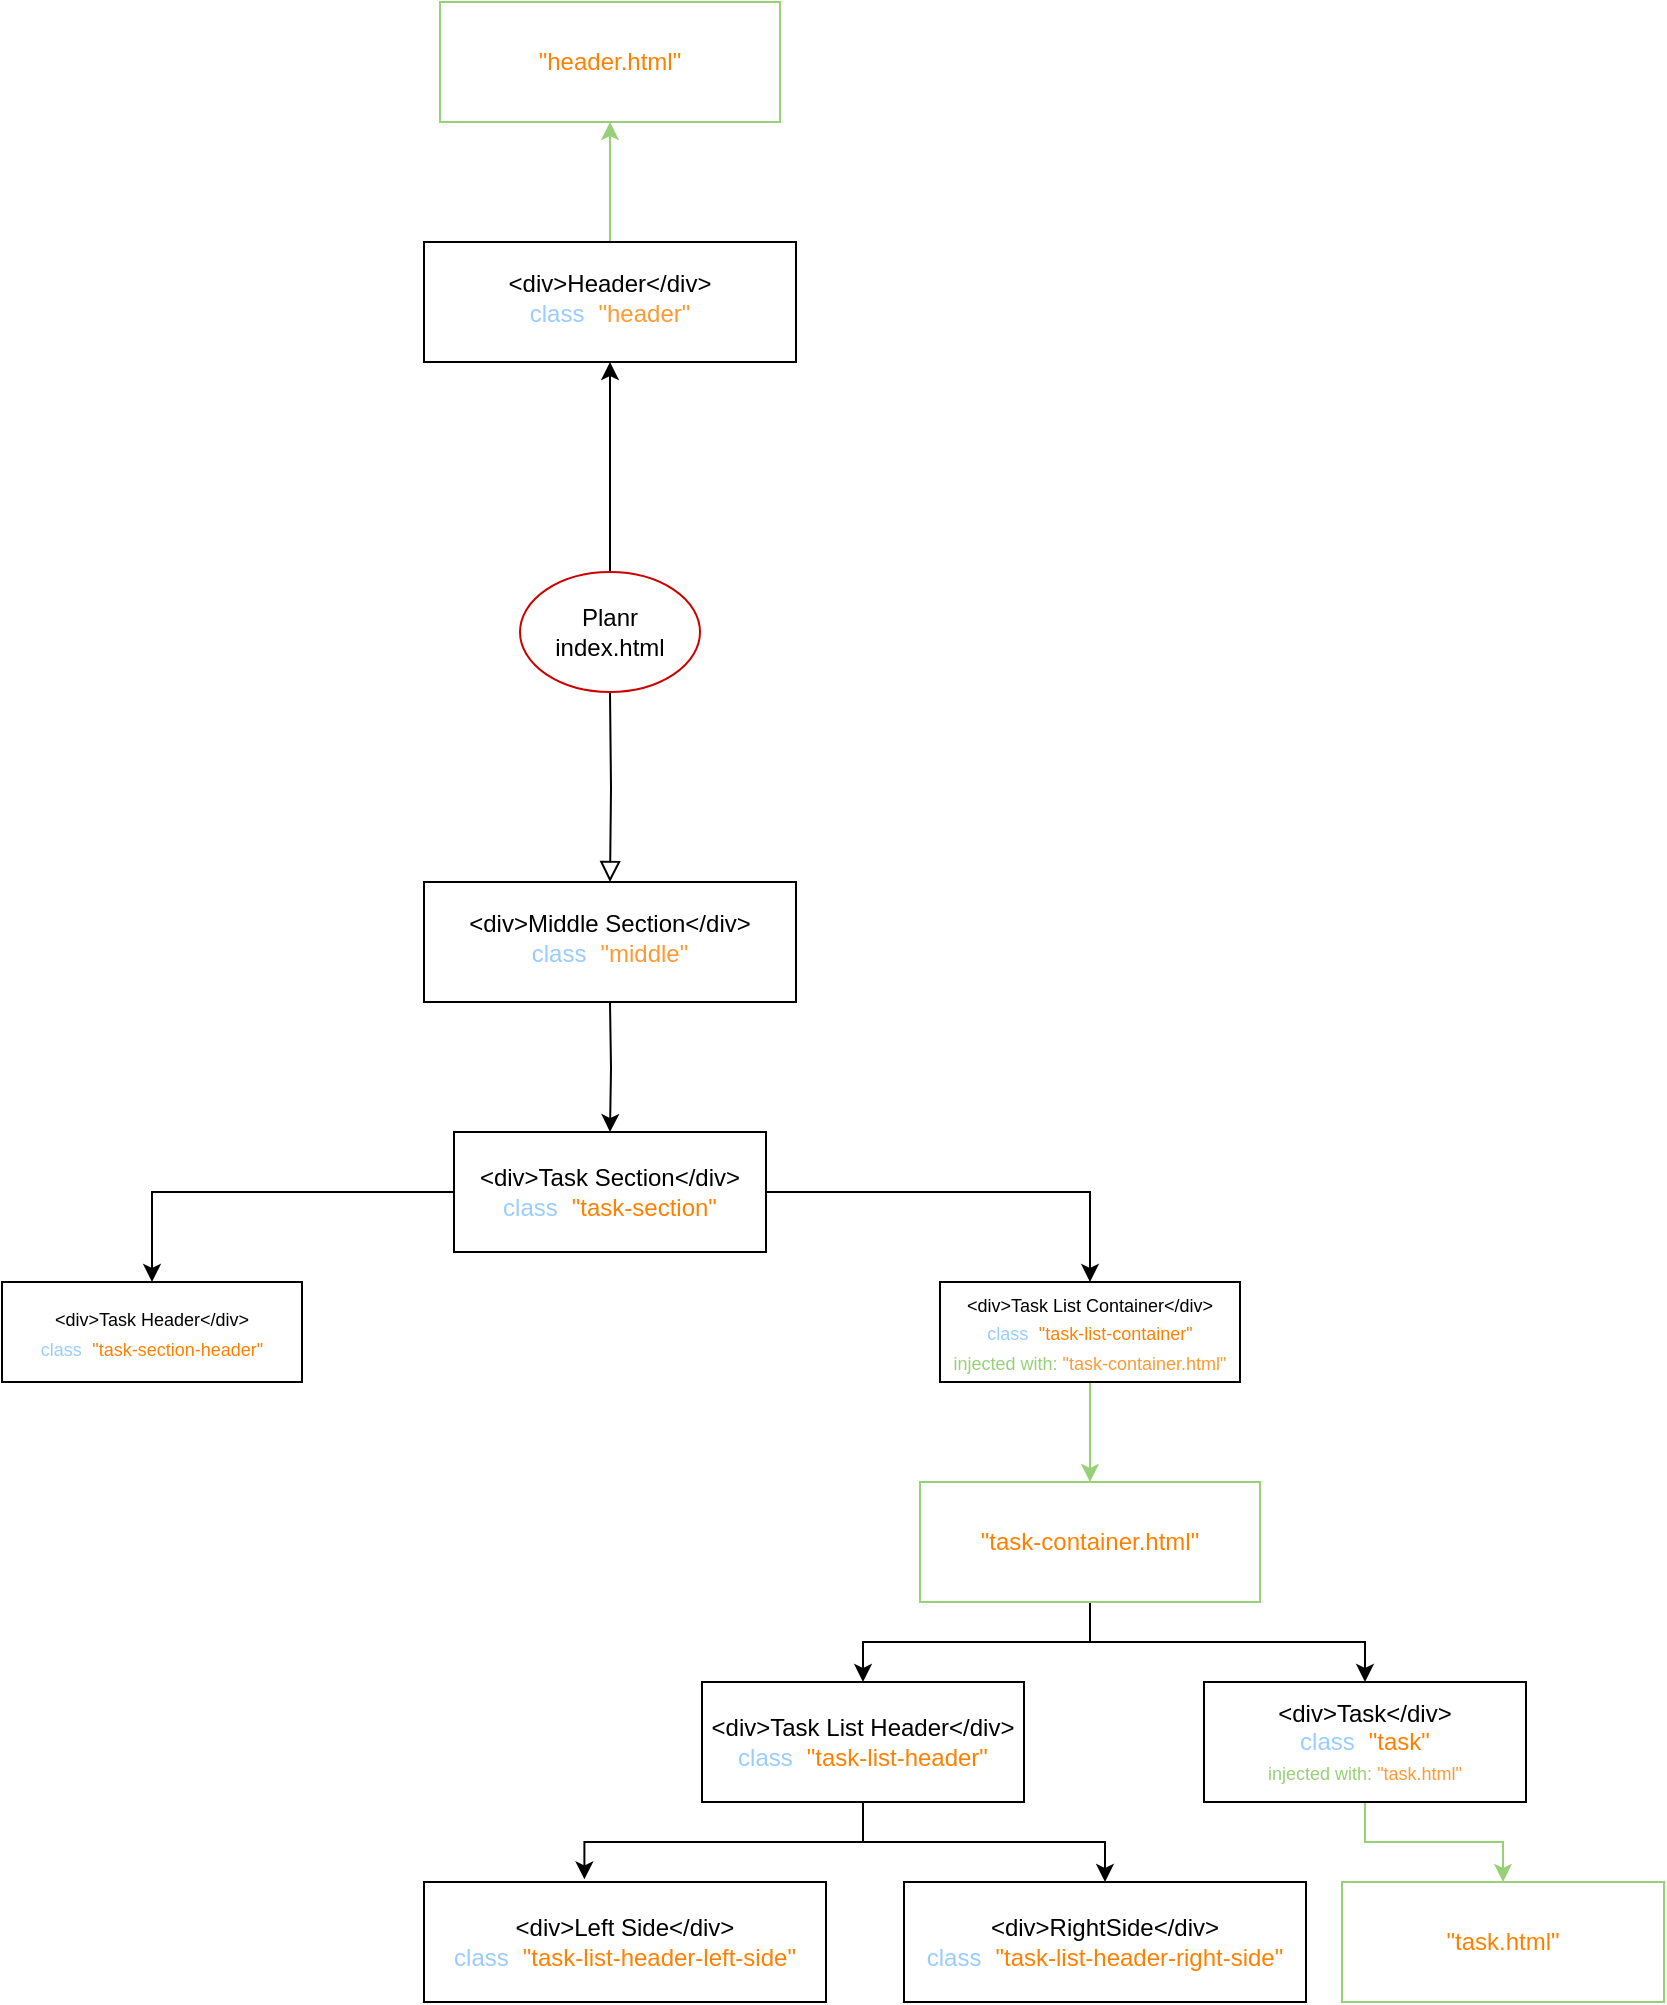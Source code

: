 <mxfile version="22.1.11" type="device">
  <diagram id="C5RBs43oDa-KdzZeNtuy" name="Page-1">
    <mxGraphModel dx="290" dy="417" grid="1" gridSize="10" guides="1" tooltips="1" connect="1" arrows="1" fold="1" page="1" pageScale="1" pageWidth="2400" pageHeight="2400" math="0" shadow="0">
      <root>
        <mxCell id="WIyWlLk6GJQsqaUBKTNV-0" />
        <mxCell id="WIyWlLk6GJQsqaUBKTNV-1" parent="WIyWlLk6GJQsqaUBKTNV-0" />
        <mxCell id="WIyWlLk6GJQsqaUBKTNV-2" value="" style="rounded=0;html=1;jettySize=auto;orthogonalLoop=1;fontSize=11;endArrow=block;endFill=0;endSize=8;strokeWidth=1;shadow=0;labelBackgroundColor=none;edgeStyle=orthogonalEdgeStyle;entryX=0.5;entryY=0;entryDx=0;entryDy=0;" parent="WIyWlLk6GJQsqaUBKTNV-1" target="x8ARaQ-shZ9LKyaSXA86-0" edge="1">
          <mxGeometry relative="1" as="geometry">
            <mxPoint x="1088" y="845" as="sourcePoint" />
            <mxPoint x="1088" y="945" as="targetPoint" />
          </mxGeometry>
        </mxCell>
        <mxCell id="x8ARaQ-shZ9LKyaSXA86-42" value="" style="edgeStyle=orthogonalEdgeStyle;rounded=0;orthogonalLoop=1;jettySize=auto;html=1;" edge="1" parent="WIyWlLk6GJQsqaUBKTNV-1" source="zv0LSX7lw873fXEAHjIu-0" target="x8ARaQ-shZ9LKyaSXA86-41">
          <mxGeometry relative="1" as="geometry" />
        </mxCell>
        <mxCell id="zv0LSX7lw873fXEAHjIu-0" value="Planr&lt;br&gt;index.html" style="ellipse;whiteSpace=wrap;html=1;strokeColor=#CC0000;" parent="WIyWlLk6GJQsqaUBKTNV-1" vertex="1">
          <mxGeometry x="1043" y="785" width="90" height="60" as="geometry" />
        </mxCell>
        <mxCell id="x8ARaQ-shZ9LKyaSXA86-0" value="&amp;lt;div&amp;gt;Middle Section&amp;lt;/div&amp;gt;&lt;br&gt;&lt;font color=&quot;#99ccff&quot;&gt;class&lt;/font&gt;&lt;font color=&quot;#ffffff&quot;&gt;=&lt;/font&gt;&lt;font color=&quot;#ff9933&quot;&gt;&quot;middle&quot;&lt;/font&gt;" style="whiteSpace=wrap;html=1;shadow=0;strokeWidth=1;spacing=6;spacingTop=-4;" vertex="1" parent="WIyWlLk6GJQsqaUBKTNV-1">
          <mxGeometry x="995" y="940" width="186" height="60" as="geometry" />
        </mxCell>
        <mxCell id="x8ARaQ-shZ9LKyaSXA86-8" value="" style="edgeStyle=orthogonalEdgeStyle;rounded=0;orthogonalLoop=1;jettySize=auto;html=1;" edge="1" parent="WIyWlLk6GJQsqaUBKTNV-1" target="x8ARaQ-shZ9LKyaSXA86-7">
          <mxGeometry relative="1" as="geometry">
            <mxPoint x="1088" y="1000" as="sourcePoint" />
          </mxGeometry>
        </mxCell>
        <mxCell id="x8ARaQ-shZ9LKyaSXA86-22" style="edgeStyle=orthogonalEdgeStyle;rounded=0;orthogonalLoop=1;jettySize=auto;html=1;entryX=0.5;entryY=0;entryDx=0;entryDy=0;" edge="1" parent="WIyWlLk6GJQsqaUBKTNV-1" source="x8ARaQ-shZ9LKyaSXA86-7" target="x8ARaQ-shZ9LKyaSXA86-15">
          <mxGeometry relative="1" as="geometry" />
        </mxCell>
        <mxCell id="x8ARaQ-shZ9LKyaSXA86-40" style="edgeStyle=orthogonalEdgeStyle;rounded=0;orthogonalLoop=1;jettySize=auto;html=1;exitX=0;exitY=0.5;exitDx=0;exitDy=0;entryX=0.5;entryY=0;entryDx=0;entryDy=0;" edge="1" parent="WIyWlLk6GJQsqaUBKTNV-1" source="x8ARaQ-shZ9LKyaSXA86-7" target="x8ARaQ-shZ9LKyaSXA86-13">
          <mxGeometry relative="1" as="geometry" />
        </mxCell>
        <mxCell id="x8ARaQ-shZ9LKyaSXA86-7" value="&amp;lt;div&amp;gt;Task Section&amp;lt;/div&amp;gt;&lt;br&gt;&lt;font color=&quot;#99ccff&quot;&gt;class&lt;/font&gt;&lt;font color=&quot;#ffffff&quot;&gt;=&lt;/font&gt;&lt;font color=&quot;#ff8000&quot;&gt;&quot;task-section&quot;&lt;/font&gt;" style="whiteSpace=wrap;html=1;" vertex="1" parent="WIyWlLk6GJQsqaUBKTNV-1">
          <mxGeometry x="1010" y="1065" width="156" height="60" as="geometry" />
        </mxCell>
        <mxCell id="x8ARaQ-shZ9LKyaSXA86-13" value="&lt;font style=&quot;font-size: 9px;&quot;&gt;&amp;lt;div&amp;gt;Task Header&amp;lt;/div&amp;gt;&lt;br&gt;&lt;font style=&quot;font-size: 9px;&quot; color=&quot;#99ccff&quot;&gt;class&lt;/font&gt;&lt;font style=&quot;font-size: 9px;&quot; color=&quot;#ffffff&quot;&gt;=&lt;/font&gt;&lt;font style=&quot;font-size: 9px;&quot; color=&quot;#ff8000&quot;&gt;&quot;task-section-header&quot;&lt;/font&gt;&lt;/font&gt;" style="rounded=0;whiteSpace=wrap;html=1;" vertex="1" parent="WIyWlLk6GJQsqaUBKTNV-1">
          <mxGeometry x="784" y="1140" width="150" height="50" as="geometry" />
        </mxCell>
        <mxCell id="x8ARaQ-shZ9LKyaSXA86-35" style="edgeStyle=orthogonalEdgeStyle;rounded=0;orthogonalLoop=1;jettySize=auto;html=1;entryX=0.5;entryY=0;entryDx=0;entryDy=0;strokeColor=#97D077;" edge="1" parent="WIyWlLk6GJQsqaUBKTNV-1" source="x8ARaQ-shZ9LKyaSXA86-15" target="x8ARaQ-shZ9LKyaSXA86-34">
          <mxGeometry relative="1" as="geometry" />
        </mxCell>
        <mxCell id="x8ARaQ-shZ9LKyaSXA86-15" value="&lt;font style=&quot;font-size: 9px;&quot;&gt;&amp;lt;div&amp;gt;Task List Container&amp;lt;/div&amp;gt;&lt;br&gt;&lt;font style=&quot;font-size: 9px;&quot; color=&quot;#99ccff&quot;&gt;class&lt;/font&gt;&lt;font style=&quot;font-size: 9px;&quot; color=&quot;#ffffff&quot;&gt;=&lt;/font&gt;&lt;font style=&quot;font-size: 9px;&quot;&gt;&lt;font color=&quot;#ff8000&quot;&gt;&quot;task-list-container&quot;&lt;/font&gt;&lt;br&gt;&lt;font color=&quot;#97d077&quot;&gt;injected with:&lt;/font&gt;&lt;font color=&quot;#66ffb3&quot;&gt; &lt;/font&gt;&lt;font color=&quot;#ff9933&quot;&gt;&quot;task-container.html&quot;&lt;/font&gt;&lt;br&gt;&lt;/font&gt;&lt;/font&gt;" style="rounded=0;whiteSpace=wrap;html=1;" vertex="1" parent="WIyWlLk6GJQsqaUBKTNV-1">
          <mxGeometry x="1253" y="1140" width="150" height="50" as="geometry" />
        </mxCell>
        <mxCell id="x8ARaQ-shZ9LKyaSXA86-27" style="edgeStyle=orthogonalEdgeStyle;rounded=0;orthogonalLoop=1;jettySize=auto;html=1;" edge="1" parent="WIyWlLk6GJQsqaUBKTNV-1" source="x8ARaQ-shZ9LKyaSXA86-18" target="x8ARaQ-shZ9LKyaSXA86-25">
          <mxGeometry relative="1" as="geometry" />
        </mxCell>
        <mxCell id="x8ARaQ-shZ9LKyaSXA86-18" value="&amp;lt;div&amp;gt;Task List Header&amp;lt;/div&amp;gt;&lt;br&gt;&lt;font color=&quot;#99ccff&quot;&gt;class&lt;/font&gt;&lt;font color=&quot;#ffffff&quot;&gt;=&lt;/font&gt;&lt;font color=&quot;#ff8000&quot;&gt;&quot;task-list-header&quot;&lt;/font&gt;" style="whiteSpace=wrap;html=1;rounded=0;" vertex="1" parent="WIyWlLk6GJQsqaUBKTNV-1">
          <mxGeometry x="1134" y="1340" width="161" height="60" as="geometry" />
        </mxCell>
        <mxCell id="x8ARaQ-shZ9LKyaSXA86-23" value="&amp;lt;div&amp;gt;Left Side&amp;lt;/div&amp;gt;&lt;br&gt;&lt;font color=&quot;#99ccff&quot;&gt;class&lt;/font&gt;&lt;font color=&quot;#ffffff&quot;&gt;=&lt;/font&gt;&lt;font color=&quot;#ff8000&quot;&gt;&quot;task-list-header-left-side&quot;&lt;/font&gt;" style="whiteSpace=wrap;html=1;rounded=0;" vertex="1" parent="WIyWlLk6GJQsqaUBKTNV-1">
          <mxGeometry x="995" y="1440" width="201" height="60" as="geometry" />
        </mxCell>
        <mxCell id="x8ARaQ-shZ9LKyaSXA86-25" value="&amp;lt;div&amp;gt;RightSide&amp;lt;/div&amp;gt;&lt;br&gt;&lt;font color=&quot;#99ccff&quot;&gt;class&lt;/font&gt;&lt;font color=&quot;#ffffff&quot;&gt;=&lt;/font&gt;&lt;font color=&quot;#ff8000&quot;&gt;&quot;task-list-header-right-side&quot;&lt;/font&gt;" style="whiteSpace=wrap;html=1;rounded=0;" vertex="1" parent="WIyWlLk6GJQsqaUBKTNV-1">
          <mxGeometry x="1235" y="1440" width="201" height="60" as="geometry" />
        </mxCell>
        <mxCell id="x8ARaQ-shZ9LKyaSXA86-26" style="edgeStyle=orthogonalEdgeStyle;rounded=0;orthogonalLoop=1;jettySize=auto;html=1;entryX=0.399;entryY=-0.022;entryDx=0;entryDy=0;entryPerimeter=0;" edge="1" parent="WIyWlLk6GJQsqaUBKTNV-1" source="x8ARaQ-shZ9LKyaSXA86-18" target="x8ARaQ-shZ9LKyaSXA86-23">
          <mxGeometry relative="1" as="geometry" />
        </mxCell>
        <mxCell id="x8ARaQ-shZ9LKyaSXA86-39" value="" style="edgeStyle=orthogonalEdgeStyle;rounded=0;orthogonalLoop=1;jettySize=auto;html=1;strokeColor=#97D077;" edge="1" parent="WIyWlLk6GJQsqaUBKTNV-1" source="x8ARaQ-shZ9LKyaSXA86-31" target="x8ARaQ-shZ9LKyaSXA86-38">
          <mxGeometry relative="1" as="geometry" />
        </mxCell>
        <mxCell id="x8ARaQ-shZ9LKyaSXA86-31" value="&amp;lt;div&amp;gt;Task&amp;lt;/div&amp;gt;&lt;br&gt;&lt;font color=&quot;#99ccff&quot;&gt;class&lt;/font&gt;&lt;font color=&quot;#ffffff&quot;&gt;=&lt;/font&gt;&lt;font color=&quot;#ff8000&quot;&gt;&quot;task&quot;&lt;br&gt;&lt;/font&gt;&lt;font style=&quot;font-size: 9px;&quot; color=&quot;#97d077&quot;&gt;injected with:&lt;/font&gt;&lt;font style=&quot;font-size: 9px;&quot; color=&quot;#66ffb3&quot;&gt;&amp;nbsp;&lt;/font&gt;&lt;font style=&quot;font-size: 9px;&quot; color=&quot;#ff9933&quot;&gt;&quot;task.html&quot;&lt;/font&gt;&lt;font color=&quot;#ff8000&quot;&gt;&lt;br&gt;&lt;/font&gt;" style="whiteSpace=wrap;html=1;rounded=0;" vertex="1" parent="WIyWlLk6GJQsqaUBKTNV-1">
          <mxGeometry x="1385" y="1340" width="161" height="60" as="geometry" />
        </mxCell>
        <mxCell id="x8ARaQ-shZ9LKyaSXA86-36" style="edgeStyle=orthogonalEdgeStyle;rounded=0;orthogonalLoop=1;jettySize=auto;html=1;entryX=0.5;entryY=0;entryDx=0;entryDy=0;" edge="1" parent="WIyWlLk6GJQsqaUBKTNV-1" source="x8ARaQ-shZ9LKyaSXA86-34" target="x8ARaQ-shZ9LKyaSXA86-31">
          <mxGeometry relative="1" as="geometry" />
        </mxCell>
        <mxCell id="x8ARaQ-shZ9LKyaSXA86-37" value="" style="edgeStyle=orthogonalEdgeStyle;rounded=0;orthogonalLoop=1;jettySize=auto;html=1;" edge="1" parent="WIyWlLk6GJQsqaUBKTNV-1" source="x8ARaQ-shZ9LKyaSXA86-34" target="x8ARaQ-shZ9LKyaSXA86-18">
          <mxGeometry relative="1" as="geometry" />
        </mxCell>
        <mxCell id="x8ARaQ-shZ9LKyaSXA86-34" value="&lt;font style=&quot;&quot; color=&quot;#ff8000&quot;&gt;&quot;task-container.html&quot;&lt;/font&gt;" style="rounded=0;whiteSpace=wrap;html=1;strokeColor=#97D077;" vertex="1" parent="WIyWlLk6GJQsqaUBKTNV-1">
          <mxGeometry x="1243" y="1240" width="170" height="60" as="geometry" />
        </mxCell>
        <mxCell id="x8ARaQ-shZ9LKyaSXA86-38" value="&lt;font color=&quot;#ff8000&quot;&gt;&quot;task.html&quot;&lt;/font&gt;" style="whiteSpace=wrap;html=1;rounded=0;strokeColor=#97D077;" vertex="1" parent="WIyWlLk6GJQsqaUBKTNV-1">
          <mxGeometry x="1454" y="1440" width="161" height="60" as="geometry" />
        </mxCell>
        <mxCell id="x8ARaQ-shZ9LKyaSXA86-44" value="" style="edgeStyle=orthogonalEdgeStyle;rounded=0;orthogonalLoop=1;jettySize=auto;html=1;strokeColor=#97D077;" edge="1" parent="WIyWlLk6GJQsqaUBKTNV-1" source="x8ARaQ-shZ9LKyaSXA86-41" target="x8ARaQ-shZ9LKyaSXA86-43">
          <mxGeometry relative="1" as="geometry" />
        </mxCell>
        <mxCell id="x8ARaQ-shZ9LKyaSXA86-41" value="&amp;lt;div&amp;gt;Header&amp;lt;/div&amp;gt;&lt;br&gt;&lt;font color=&quot;#99ccff&quot;&gt;class&lt;/font&gt;&lt;font color=&quot;#ffffff&quot;&gt;=&lt;/font&gt;&lt;font color=&quot;#ff9933&quot;&gt;&quot;header&quot;&lt;/font&gt;" style="whiteSpace=wrap;html=1;shadow=0;strokeWidth=1;spacing=6;spacingTop=-4;" vertex="1" parent="WIyWlLk6GJQsqaUBKTNV-1">
          <mxGeometry x="995" y="620" width="186" height="60" as="geometry" />
        </mxCell>
        <mxCell id="x8ARaQ-shZ9LKyaSXA86-43" value="&lt;font style=&quot;&quot; color=&quot;#ff8000&quot;&gt;&quot;header.html&quot;&lt;/font&gt;" style="rounded=0;whiteSpace=wrap;html=1;strokeColor=#97D077;" vertex="1" parent="WIyWlLk6GJQsqaUBKTNV-1">
          <mxGeometry x="1003" y="500" width="170" height="60" as="geometry" />
        </mxCell>
      </root>
    </mxGraphModel>
  </diagram>
</mxfile>
